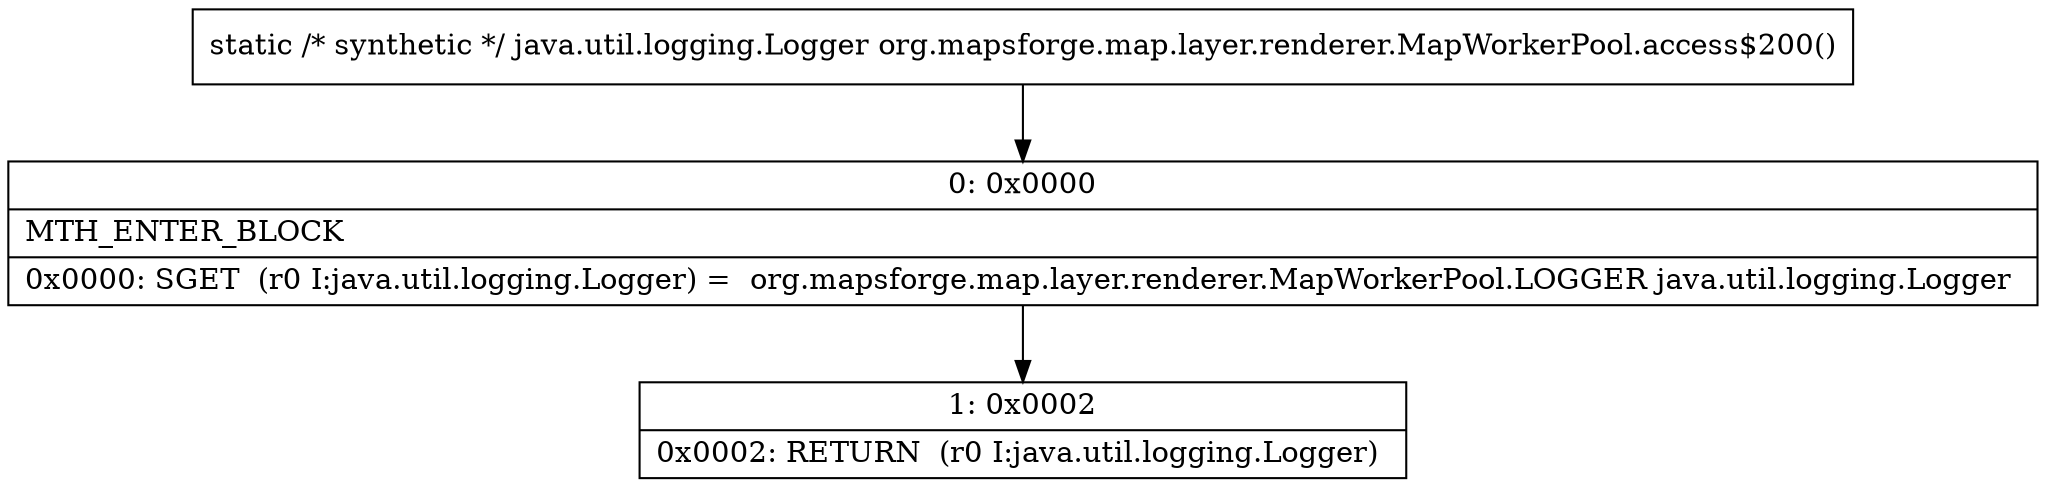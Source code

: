 digraph "CFG fororg.mapsforge.map.layer.renderer.MapWorkerPool.access$200()Ljava\/util\/logging\/Logger;" {
Node_0 [shape=record,label="{0\:\ 0x0000|MTH_ENTER_BLOCK\l|0x0000: SGET  (r0 I:java.util.logging.Logger) =  org.mapsforge.map.layer.renderer.MapWorkerPool.LOGGER java.util.logging.Logger \l}"];
Node_1 [shape=record,label="{1\:\ 0x0002|0x0002: RETURN  (r0 I:java.util.logging.Logger) \l}"];
MethodNode[shape=record,label="{static \/* synthetic *\/ java.util.logging.Logger org.mapsforge.map.layer.renderer.MapWorkerPool.access$200() }"];
MethodNode -> Node_0;
Node_0 -> Node_1;
}

